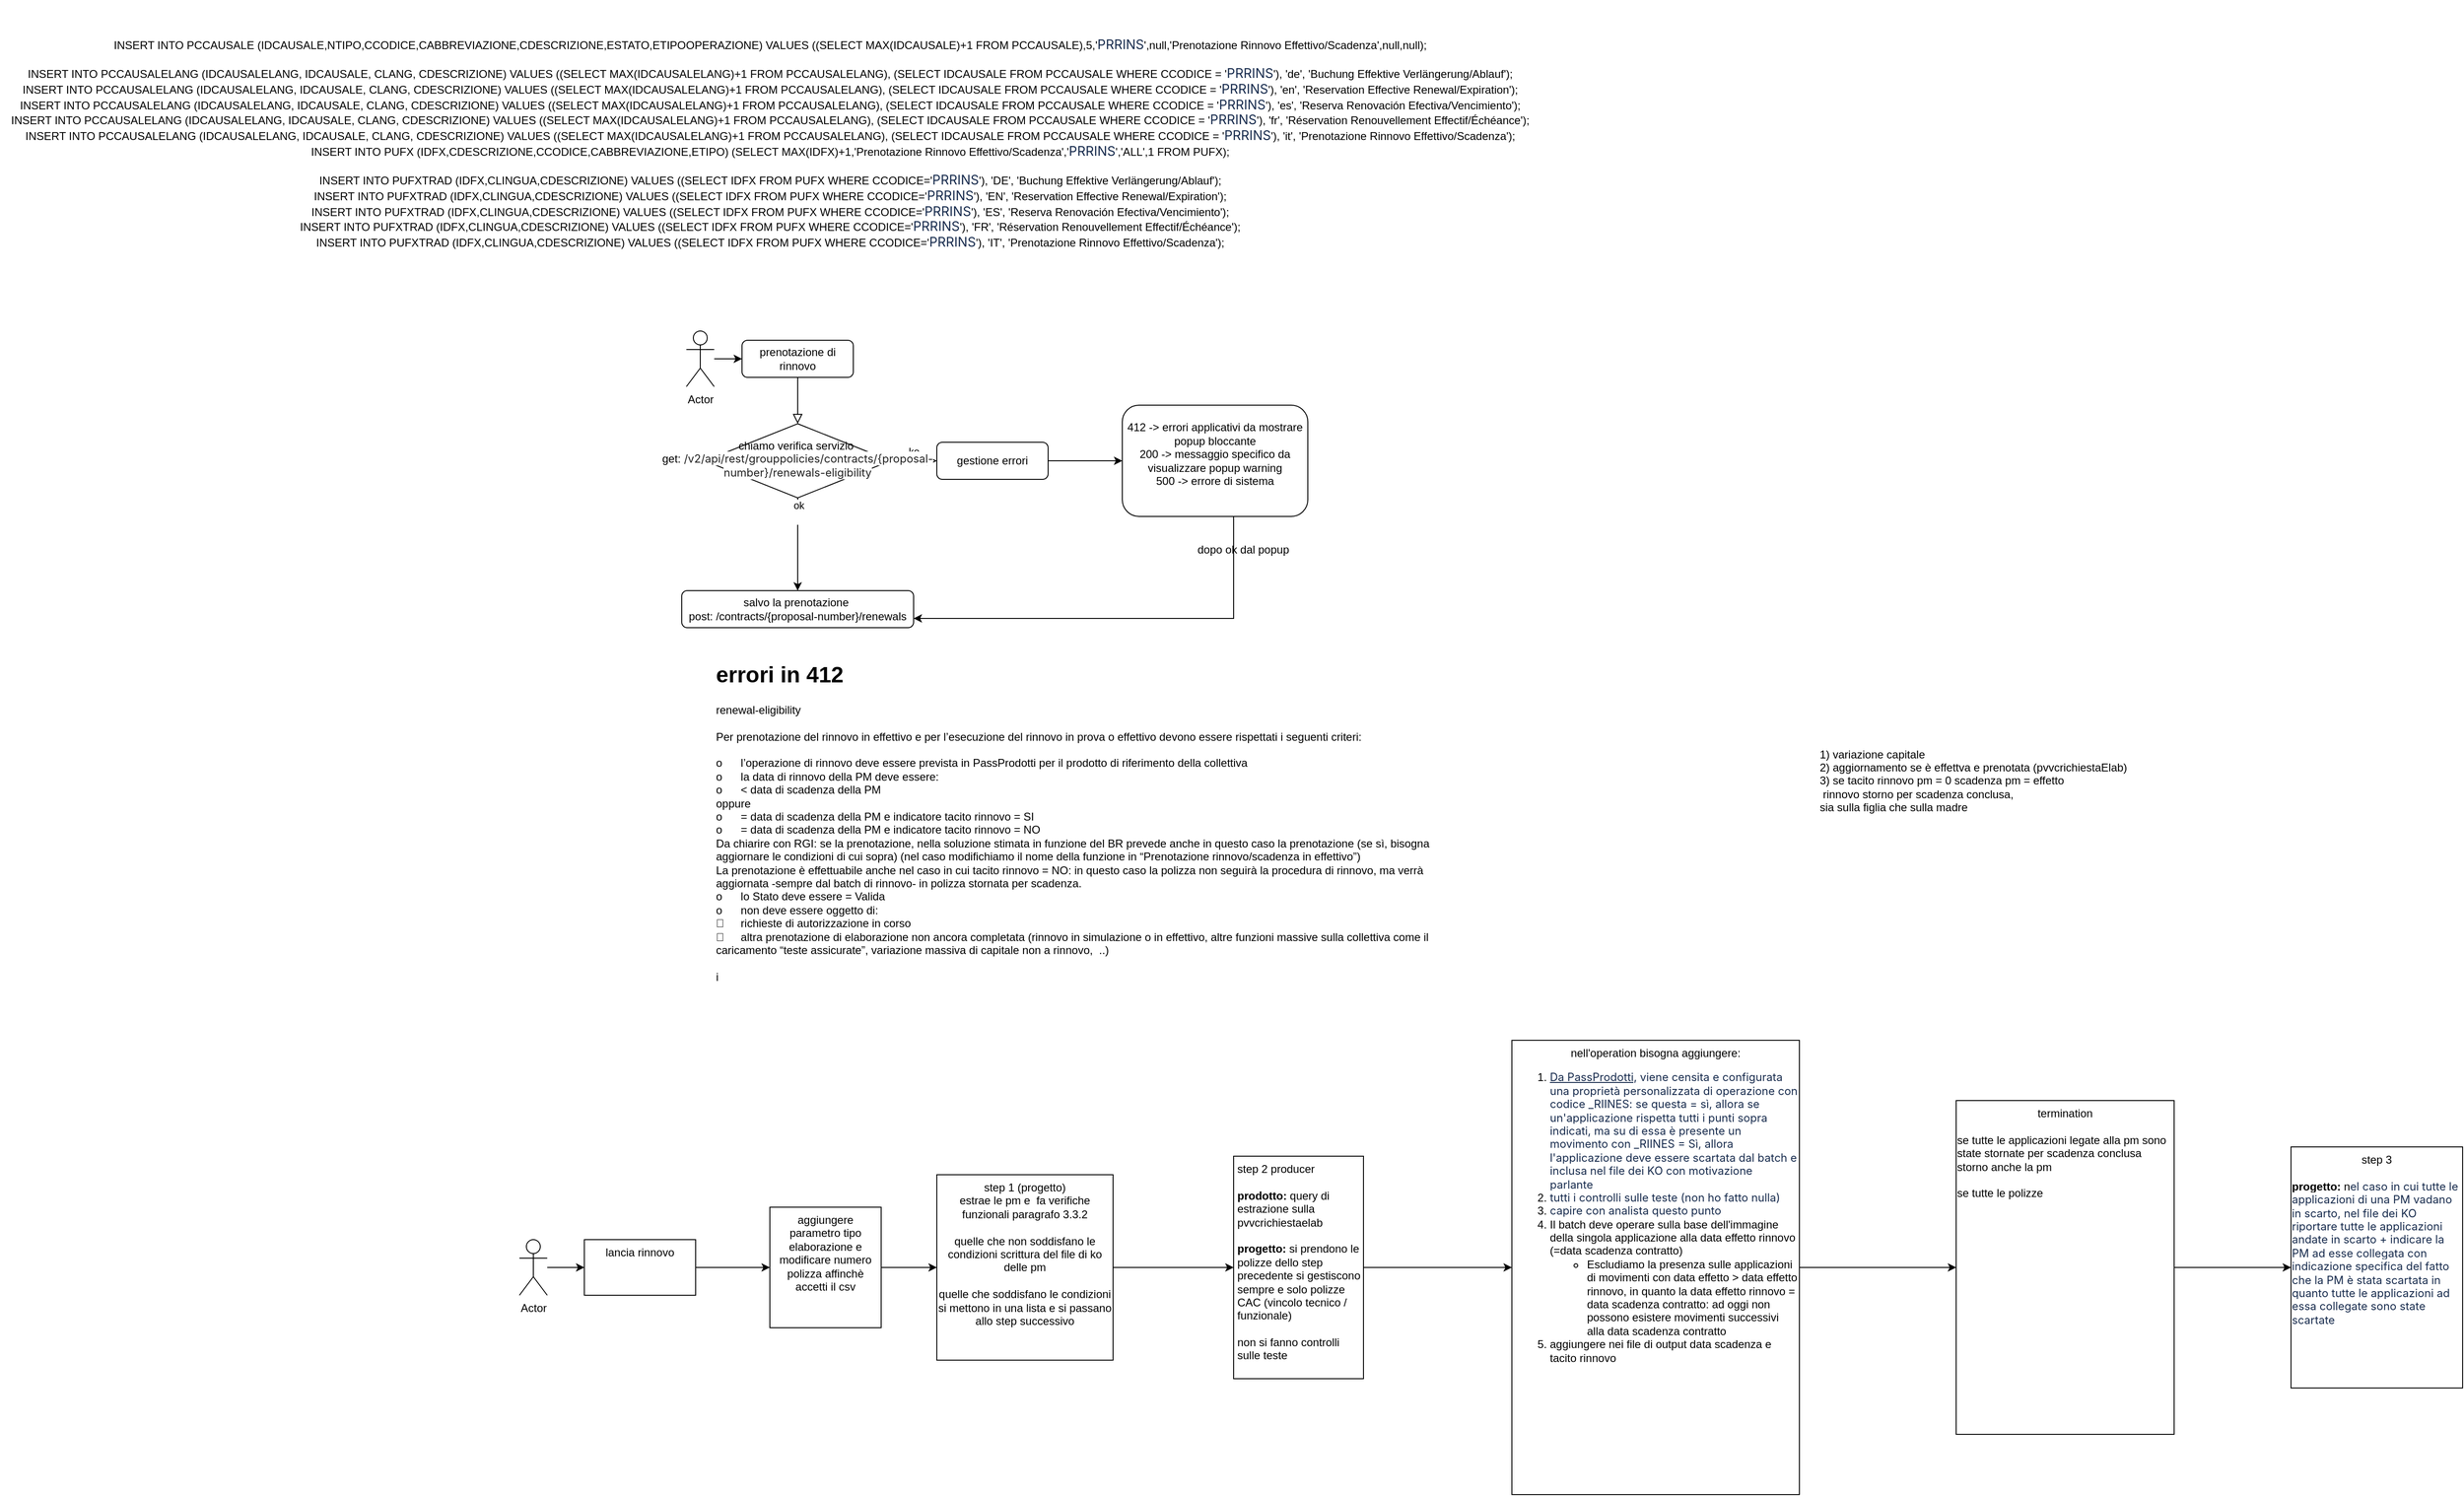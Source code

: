 <mxfile version="24.5.1" type="github">
  <diagram name="Page-1" id="xOwArk9DovRZirVe2Dwb">
    <mxGraphModel dx="1877" dy="1699" grid="1" gridSize="10" guides="1" tooltips="1" connect="1" arrows="1" fold="1" page="1" pageScale="1" pageWidth="827" pageHeight="1169" math="0" shadow="0">
      <root>
        <mxCell id="0" />
        <mxCell id="1" parent="0" />
        <mxCell id="HiW_oet_t7YTfywJ__Ob-1" value="" style="rounded=0;html=1;jettySize=auto;orthogonalLoop=1;fontSize=11;endArrow=block;endFill=0;endSize=8;strokeWidth=1;shadow=0;labelBackgroundColor=none;edgeStyle=orthogonalEdgeStyle;" edge="1" parent="1" source="HiW_oet_t7YTfywJ__Ob-2" target="HiW_oet_t7YTfywJ__Ob-6">
          <mxGeometry relative="1" as="geometry" />
        </mxCell>
        <mxCell id="HiW_oet_t7YTfywJ__Ob-2" value="prenotazione di rinnovo" style="rounded=1;whiteSpace=wrap;html=1;fontSize=12;glass=0;strokeWidth=1;shadow=0;" vertex="1" parent="1">
          <mxGeometry x="110" y="80" width="120" height="40" as="geometry" />
        </mxCell>
        <mxCell id="HiW_oet_t7YTfywJ__Ob-3" value="ko" style="edgeStyle=orthogonalEdgeStyle;rounded=0;html=1;jettySize=auto;orthogonalLoop=1;fontSize=11;endArrow=block;endFill=0;endSize=8;strokeWidth=1;shadow=0;labelBackgroundColor=none;" edge="1" parent="1" source="HiW_oet_t7YTfywJ__Ob-6" target="HiW_oet_t7YTfywJ__Ob-8">
          <mxGeometry y="10" relative="1" as="geometry">
            <mxPoint as="offset" />
          </mxGeometry>
        </mxCell>
        <mxCell id="HiW_oet_t7YTfywJ__Ob-4" value="" style="edgeStyle=orthogonalEdgeStyle;rounded=0;orthogonalLoop=1;jettySize=auto;html=1;" edge="1" parent="1" source="HiW_oet_t7YTfywJ__Ob-6" target="HiW_oet_t7YTfywJ__Ob-9">
          <mxGeometry relative="1" as="geometry" />
        </mxCell>
        <mxCell id="HiW_oet_t7YTfywJ__Ob-5" value="ok&lt;div&gt;&lt;br&gt;&lt;/div&gt;" style="edgeLabel;html=1;align=center;verticalAlign=middle;resizable=0;points=[];" vertex="1" connectable="0" parent="HiW_oet_t7YTfywJ__Ob-4">
          <mxGeometry x="-0.713" y="1" relative="1" as="geometry">
            <mxPoint as="offset" />
          </mxGeometry>
        </mxCell>
        <mxCell id="HiW_oet_t7YTfywJ__Ob-6" value="chiamo verifica servizio&amp;nbsp;&lt;div&gt;get:&amp;nbsp;&lt;span style=&quot;background-color: rgb(255, 255, 255); color: rgb(33, 33, 33); font-family: Inter, system-ui, -apple-system, BlinkMacSystemFont, &amp;quot;Segoe UI&amp;quot;, Roboto, Oxygen, Ubuntu, Cantarell, &amp;quot;Fira Sans&amp;quot;, &amp;quot;Droid Sans&amp;quot;, Helvetica, Arial, sans-serif; text-align: left; white-space-collapse: preserve;&quot;&gt;/v2/api/rest/grouppolicies/contracts/{proposal-number}/renewals-eligibility&lt;/span&gt;&lt;/div&gt;" style="rhombus;whiteSpace=wrap;html=1;shadow=0;fontFamily=Helvetica;fontSize=12;align=center;strokeWidth=1;spacing=6;spacingTop=-4;" vertex="1" parent="1">
          <mxGeometry x="70" y="170" width="200" height="80" as="geometry" />
        </mxCell>
        <mxCell id="HiW_oet_t7YTfywJ__Ob-7" value="" style="edgeStyle=orthogonalEdgeStyle;rounded=0;orthogonalLoop=1;jettySize=auto;html=1;" edge="1" parent="1" source="HiW_oet_t7YTfywJ__Ob-8" target="HiW_oet_t7YTfywJ__Ob-11">
          <mxGeometry relative="1" as="geometry" />
        </mxCell>
        <mxCell id="HiW_oet_t7YTfywJ__Ob-8" value="gestione errori" style="rounded=1;whiteSpace=wrap;html=1;fontSize=12;glass=0;strokeWidth=1;shadow=0;" vertex="1" parent="1">
          <mxGeometry x="320" y="190" width="120" height="40" as="geometry" />
        </mxCell>
        <mxCell id="HiW_oet_t7YTfywJ__Ob-9" value="salvo la prenotazione&amp;nbsp;&lt;div&gt;post: /contracts/{proposal-number}/renewals&lt;br&gt;&lt;/div&gt;" style="rounded=1;whiteSpace=wrap;html=1;fontSize=12;glass=0;strokeWidth=1;shadow=0;" vertex="1" parent="1">
          <mxGeometry x="45" y="350" width="250" height="40" as="geometry" />
        </mxCell>
        <mxCell id="HiW_oet_t7YTfywJ__Ob-10" value="" style="edgeStyle=orthogonalEdgeStyle;rounded=0;orthogonalLoop=1;jettySize=auto;html=1;entryX=1;entryY=0.75;entryDx=0;entryDy=0;" edge="1" parent="1" source="HiW_oet_t7YTfywJ__Ob-11" target="HiW_oet_t7YTfywJ__Ob-9">
          <mxGeometry relative="1" as="geometry">
            <mxPoint x="620" y="380" as="targetPoint" />
            <Array as="points">
              <mxPoint x="640" y="380" />
            </Array>
          </mxGeometry>
        </mxCell>
        <mxCell id="HiW_oet_t7YTfywJ__Ob-11" value="412 -&amp;gt; errori applicativi da mostrare popup bloccante&lt;div&gt;200 -&amp;gt; messaggio specifico da visualizzare popup warning&lt;/div&gt;&lt;div&gt;500 -&amp;gt; errore di sistema&lt;/div&gt;&lt;div&gt;&lt;br&gt;&lt;/div&gt;" style="whiteSpace=wrap;html=1;rounded=1;glass=0;strokeWidth=1;shadow=0;" vertex="1" parent="1">
          <mxGeometry x="520" y="150" width="200" height="120" as="geometry" />
        </mxCell>
        <mxCell id="HiW_oet_t7YTfywJ__Ob-12" value="" style="edgeStyle=orthogonalEdgeStyle;rounded=0;orthogonalLoop=1;jettySize=auto;html=1;" edge="1" parent="1" source="HiW_oet_t7YTfywJ__Ob-13" target="HiW_oet_t7YTfywJ__Ob-2">
          <mxGeometry relative="1" as="geometry" />
        </mxCell>
        <mxCell id="HiW_oet_t7YTfywJ__Ob-13" value="Actor" style="shape=umlActor;verticalLabelPosition=bottom;verticalAlign=top;html=1;outlineConnect=0;" vertex="1" parent="1">
          <mxGeometry x="50" y="70" width="30" height="60" as="geometry" />
        </mxCell>
        <mxCell id="HiW_oet_t7YTfywJ__Ob-14" value="dopo ok dal popup&lt;div&gt;&lt;br&gt;&lt;/div&gt;" style="text;html=1;align=center;verticalAlign=middle;resizable=0;points=[];autosize=1;strokeColor=none;fillColor=none;" vertex="1" parent="1">
          <mxGeometry x="590" y="293" width="120" height="40" as="geometry" />
        </mxCell>
        <mxCell id="HiW_oet_t7YTfywJ__Ob-15" value="&lt;h1 style=&quot;margin-top: 0px;&quot;&gt;errori in 412&lt;/h1&gt;&lt;div&gt;&lt;div&gt;renewal-eligibility&lt;/div&gt;&lt;div&gt;&lt;br&gt;&lt;/div&gt;&lt;div&gt;Per prenotazione del rinnovo in effettivo e per l’esecuzione del rinnovo in prova o effettivo devono essere rispettati i seguenti criteri:&lt;/div&gt;&lt;div&gt;&lt;br&gt;&lt;/div&gt;&lt;div&gt;o&lt;span style=&quot;white-space:pre&quot;&gt;&#x9;&lt;/span&gt;l’operazione di rinnovo deve essere prevista in PassProdotti per il prodotto di riferimento della collettiva&lt;/div&gt;&lt;div&gt;o&lt;span style=&quot;white-space:pre&quot;&gt;&#x9;&lt;/span&gt;la data di rinnovo della PM deve essere:&lt;/div&gt;&lt;div&gt;o&lt;span style=&quot;white-space:pre&quot;&gt;&#x9;&lt;/span&gt;&amp;lt; data di scadenza della PM&lt;/div&gt;&lt;div&gt;oppure&lt;/div&gt;&lt;div&gt;o&lt;span style=&quot;white-space:pre&quot;&gt;&#x9;&lt;/span&gt;= data di scadenza della PM e indicatore tacito rinnovo = SI&lt;/div&gt;&lt;div&gt;o&lt;span style=&quot;white-space:pre&quot;&gt;&#x9;&lt;/span&gt;= data di scadenza della PM e indicatore tacito rinnovo = NO&lt;/div&gt;&lt;div&gt;Da chiarire con RGI: se la prenotazione, nella soluzione stimata in funzione del BR prevede anche in questo caso la prenotazione (se sì, bisogna aggiornare le condizioni di cui sopra) (nel caso modifichiamo il nome della funzione in “Prenotazione rinnovo/scadenza in effettivo”)&amp;nbsp;&lt;/div&gt;&lt;div&gt;La prenotazione è effettuabile anche nel caso in cui tacito rinnovo = NO: in questo caso la polizza non seguirà la procedura di rinnovo, ma verrà aggiornata -sempre dal batch di rinnovo- in polizza stornata per scadenza.&lt;/div&gt;&lt;div&gt;o&lt;span style=&quot;white-space:pre&quot;&gt;&#x9;&lt;/span&gt;lo Stato deve essere = Valida&lt;/div&gt;&lt;div&gt;o&lt;span style=&quot;white-space:pre&quot;&gt;&#x9;&lt;/span&gt;non deve essere oggetto di:&lt;/div&gt;&lt;div&gt;&lt;span style=&quot;white-space:pre&quot;&gt;&#x9;&lt;/span&gt;richieste di autorizzazione in corso&lt;/div&gt;&lt;div&gt;&lt;span style=&quot;white-space:pre&quot;&gt;&#x9;&lt;/span&gt;altra prenotazione di elaborazione non ancora completata (rinnovo in simulazione o in effettivo, altre funzioni massive sulla collettiva come il caricamento “teste assicurate”, variazione massiva di capitale non a rinnovo,&amp;nbsp; ..)&lt;/div&gt;&lt;div&gt;&lt;br&gt;&lt;/div&gt;&lt;div&gt;i&lt;/div&gt;&lt;/div&gt;&lt;div&gt;&lt;br&gt;&lt;/div&gt;" style="text;html=1;whiteSpace=wrap;overflow=hidden;rounded=0;" vertex="1" parent="1">
          <mxGeometry x="80" y="420" width="810" height="490" as="geometry" />
        </mxCell>
        <mxCell id="HiW_oet_t7YTfywJ__Ob-16" value="&lt;div&gt;&lt;br&gt;&lt;/div&gt;&lt;div&gt;&lt;br&gt;&lt;/div&gt;&lt;div&gt;INSERT INTO PCCAUSALE (IDCAUSALE,NTIPO,CCODICE,CABBREVIAZIONE,CDESCRIZIONE,ESTATO,ETIPOOPERAZIONE) VALUES ((SELECT MAX(IDCAUSALE)+1 FROM PCCAUSALE),5,&#39;&lt;span style=&quot;color: rgb(23, 43, 77); font-family: -apple-system, BlinkMacSystemFont, &amp;quot;Segoe UI&amp;quot;, Roboto, Oxygen, Ubuntu, &amp;quot;Fira Sans&amp;quot;, &amp;quot;Droid Sans&amp;quot;, &amp;quot;Helvetica Neue&amp;quot;, sans-serif; font-size: 14px; text-align: left; text-wrap: wrap; background-color: rgb(255, 255, 255);&quot;&gt;PRRINS&lt;/span&gt;&#39;,null,&#39;Prenotazione Rinnovo Effettivo/Scadenza&#39;,null,null);&lt;/div&gt;&lt;div&gt;&lt;br&gt;&lt;/div&gt;&lt;div&gt;INSERT INTO PCCAUSALELANG (IDCAUSALELANG, IDCAUSALE, CLANG, CDESCRIZIONE) VALUES ((SELECT MAX(IDCAUSALELANG)+1 FROM PCCAUSALELANG), (SELECT IDCAUSALE FROM PCCAUSALE WHERE CCODICE = &#39;&lt;span style=&quot;color: rgb(23, 43, 77); font-family: -apple-system, BlinkMacSystemFont, &amp;quot;Segoe UI&amp;quot;, Roboto, Oxygen, Ubuntu, &amp;quot;Fira Sans&amp;quot;, &amp;quot;Droid Sans&amp;quot;, &amp;quot;Helvetica Neue&amp;quot;, sans-serif; font-size: 14px; text-align: left; text-wrap: wrap; background-color: rgb(255, 255, 255);&quot;&gt;PRRINS&lt;/span&gt;&#39;), &#39;de&#39;, &#39;Buchung Effektive Verlängerung/Ablauf&#39;);&lt;/div&gt;&lt;div&gt;INSERT INTO PCCAUSALELANG (IDCAUSALELANG, IDCAUSALE, CLANG, CDESCRIZIONE) VALUES ((SELECT MAX(IDCAUSALELANG)+1 FROM PCCAUSALELANG), (SELECT IDCAUSALE FROM PCCAUSALE WHERE CCODICE = &#39;&lt;span style=&quot;color: rgb(23, 43, 77); font-family: -apple-system, BlinkMacSystemFont, &amp;quot;Segoe UI&amp;quot;, Roboto, Oxygen, Ubuntu, &amp;quot;Fira Sans&amp;quot;, &amp;quot;Droid Sans&amp;quot;, &amp;quot;Helvetica Neue&amp;quot;, sans-serif; font-size: 14px; text-align: left; text-wrap: wrap; background-color: rgb(255, 255, 255);&quot;&gt;PRRINS&lt;/span&gt;&#39;), &#39;en&#39;, &#39;Reservation Effective Renewal/Expiration&#39;);&lt;/div&gt;&lt;div&gt;INSERT INTO PCCAUSALELANG (IDCAUSALELANG, IDCAUSALE, CLANG, CDESCRIZIONE) VALUES ((SELECT MAX(IDCAUSALELANG)+1 FROM PCCAUSALELANG), (SELECT IDCAUSALE FROM PCCAUSALE WHERE CCODICE = &#39;&lt;span style=&quot;color: rgb(23, 43, 77); font-family: -apple-system, BlinkMacSystemFont, &amp;quot;Segoe UI&amp;quot;, Roboto, Oxygen, Ubuntu, &amp;quot;Fira Sans&amp;quot;, &amp;quot;Droid Sans&amp;quot;, &amp;quot;Helvetica Neue&amp;quot;, sans-serif; font-size: 14px; text-align: left; text-wrap: wrap; background-color: rgb(255, 255, 255);&quot;&gt;PRRINS&lt;/span&gt;&#39;), &#39;es&#39;, &#39;Reserva Renovación Efectiva/Vencimiento&#39;);&lt;/div&gt;&lt;div&gt;INSERT INTO PCCAUSALELANG (IDCAUSALELANG, IDCAUSALE, CLANG, CDESCRIZIONE) VALUES ((SELECT MAX(IDCAUSALELANG)+1 FROM PCCAUSALELANG), (SELECT IDCAUSALE FROM PCCAUSALE WHERE CCODICE = &#39;&lt;span style=&quot;color: rgb(23, 43, 77); font-family: -apple-system, BlinkMacSystemFont, &amp;quot;Segoe UI&amp;quot;, Roboto, Oxygen, Ubuntu, &amp;quot;Fira Sans&amp;quot;, &amp;quot;Droid Sans&amp;quot;, &amp;quot;Helvetica Neue&amp;quot;, sans-serif; font-size: 14px; text-align: left; text-wrap: wrap; background-color: rgb(255, 255, 255);&quot;&gt;PRRINS&lt;/span&gt;&#39;), &#39;fr&#39;, &#39;Réservation Renouvellement Effectif/Échéance&#39;);&lt;/div&gt;&lt;div&gt;INSERT INTO PCCAUSALELANG (IDCAUSALELANG, IDCAUSALE, CLANG, CDESCRIZIONE) VALUES ((SELECT MAX(IDCAUSALELANG)+1 FROM PCCAUSALELANG), (SELECT IDCAUSALE FROM PCCAUSALE WHERE CCODICE = &#39;&lt;span style=&quot;color: rgb(23, 43, 77); font-family: -apple-system, BlinkMacSystemFont, &amp;quot;Segoe UI&amp;quot;, Roboto, Oxygen, Ubuntu, &amp;quot;Fira Sans&amp;quot;, &amp;quot;Droid Sans&amp;quot;, &amp;quot;Helvetica Neue&amp;quot;, sans-serif; font-size: 14px; text-align: left; text-wrap: wrap; background-color: rgb(255, 255, 255);&quot;&gt;PRRINS&lt;/span&gt;&#39;), &#39;it&#39;, &#39;Prenotazione Rinnovo Effettivo/Scadenza&#39;);&lt;/div&gt;&lt;div&gt;&lt;span style=&quot;background-color: initial;&quot;&gt;INSERT INTO PUFX (IDFX,CDESCRIZIONE,CCODICE,CABBREVIAZIONE,ETIPO) (SELECT MAX(IDFX)+1,&#39;Prenotazione Rinnovo Effettivo/Scadenza&#39;,&#39;&lt;/span&gt;&lt;span style=&quot;color: rgb(23, 43, 77); font-family: -apple-system, BlinkMacSystemFont, &amp;quot;Segoe UI&amp;quot;, Roboto, Oxygen, Ubuntu, &amp;quot;Fira Sans&amp;quot;, &amp;quot;Droid Sans&amp;quot;, &amp;quot;Helvetica Neue&amp;quot;, sans-serif; font-size: 14px; text-align: left; text-wrap: wrap; background-color: rgb(255, 255, 255);&quot;&gt;PRRINS&lt;/span&gt;&lt;span style=&quot;background-color: initial;&quot;&gt;&#39;,&#39;ALL&#39;,1 FROM PUFX);&lt;/span&gt;&lt;br&gt;&lt;/div&gt;&lt;div&gt;&lt;br&gt;&lt;/div&gt;&lt;div&gt;INSERT INTO PUFXTRAD (IDFX,CLINGUA,CDESCRIZIONE) VALUES ((SELECT IDFX FROM PUFX WHERE CCODICE=&#39;&lt;span style=&quot;color: rgb(23, 43, 77); font-family: -apple-system, BlinkMacSystemFont, &amp;quot;Segoe UI&amp;quot;, Roboto, Oxygen, Ubuntu, &amp;quot;Fira Sans&amp;quot;, &amp;quot;Droid Sans&amp;quot;, &amp;quot;Helvetica Neue&amp;quot;, sans-serif; font-size: 14px; text-align: left; text-wrap: wrap; background-color: rgb(255, 255, 255);&quot;&gt;PRRINS&lt;/span&gt;&#39;), &#39;DE&#39;, &#39;Buchung Effektive Verlängerung/Ablauf&#39;);&lt;/div&gt;&lt;div&gt;INSERT INTO PUFXTRAD (IDFX,CLINGUA,CDESCRIZIONE) VALUES ((SELECT IDFX FROM PUFX WHERE CCODICE=&#39;&lt;span style=&quot;color: rgb(23, 43, 77); font-family: -apple-system, BlinkMacSystemFont, &amp;quot;Segoe UI&amp;quot;, Roboto, Oxygen, Ubuntu, &amp;quot;Fira Sans&amp;quot;, &amp;quot;Droid Sans&amp;quot;, &amp;quot;Helvetica Neue&amp;quot;, sans-serif; font-size: 14px; text-align: left; text-wrap: wrap; background-color: rgb(255, 255, 255);&quot;&gt;PRRINS&lt;/span&gt;&#39;), &#39;EN&#39;, &#39;Reservation Effective Renewal/Expiration&#39;);&lt;/div&gt;&lt;div&gt;INSERT INTO PUFXTRAD (IDFX,CLINGUA,CDESCRIZIONE) VALUES ((SELECT IDFX FROM PUFX WHERE CCODICE=&#39;&lt;span style=&quot;color: rgb(23, 43, 77); font-family: -apple-system, BlinkMacSystemFont, &amp;quot;Segoe UI&amp;quot;, Roboto, Oxygen, Ubuntu, &amp;quot;Fira Sans&amp;quot;, &amp;quot;Droid Sans&amp;quot;, &amp;quot;Helvetica Neue&amp;quot;, sans-serif; font-size: 14px; text-align: left; text-wrap: wrap; background-color: rgb(255, 255, 255);&quot;&gt;PRRINS&lt;/span&gt;&#39;), &#39;ES&#39;, &#39;Reserva Renovación Efectiva/Vencimiento&#39;);&lt;/div&gt;&lt;div&gt;INSERT INTO PUFXTRAD (IDFX,CLINGUA,CDESCRIZIONE) VALUES ((SELECT IDFX FROM PUFX WHERE CCODICE=&#39;&lt;span style=&quot;color: rgb(23, 43, 77); font-family: -apple-system, BlinkMacSystemFont, &amp;quot;Segoe UI&amp;quot;, Roboto, Oxygen, Ubuntu, &amp;quot;Fira Sans&amp;quot;, &amp;quot;Droid Sans&amp;quot;, &amp;quot;Helvetica Neue&amp;quot;, sans-serif; font-size: 14px; text-align: left; text-wrap: wrap; background-color: rgb(255, 255, 255);&quot;&gt;PRRINS&lt;/span&gt;&#39;), &#39;FR&#39;, &#39;Réservation Renouvellement Effectif/Échéance&#39;);&lt;/div&gt;&lt;div&gt;INSERT INTO PUFXTRAD (IDFX,CLINGUA,CDESCRIZIONE) VALUES ((SELECT IDFX FROM PUFX WHERE CCODICE=&#39;&lt;span style=&quot;color: rgb(23, 43, 77); font-family: -apple-system, BlinkMacSystemFont, &amp;quot;Segoe UI&amp;quot;, Roboto, Oxygen, Ubuntu, &amp;quot;Fira Sans&amp;quot;, &amp;quot;Droid Sans&amp;quot;, &amp;quot;Helvetica Neue&amp;quot;, sans-serif; font-size: 14px; text-align: left; text-wrap: wrap; background-color: rgb(255, 255, 255);&quot;&gt;PRRINS&lt;/span&gt;&#39;), &#39;IT&#39;, &#39;Prenotazione Rinnovo Effettivo/Scadenza&#39;);&lt;/div&gt;" style="text;html=1;align=center;verticalAlign=middle;resizable=0;points=[];autosize=1;strokeColor=none;fillColor=none;" vertex="1" parent="1">
          <mxGeometry x="-690" y="-287" width="1660" height="280" as="geometry" />
        </mxCell>
        <mxCell id="HiW_oet_t7YTfywJ__Ob-17" value="" style="edgeStyle=orthogonalEdgeStyle;rounded=0;orthogonalLoop=1;jettySize=auto;html=1;" edge="1" parent="1" source="HiW_oet_t7YTfywJ__Ob-18" target="HiW_oet_t7YTfywJ__Ob-20">
          <mxGeometry relative="1" as="geometry" />
        </mxCell>
        <mxCell id="HiW_oet_t7YTfywJ__Ob-18" value="Actor" style="shape=umlActor;verticalLabelPosition=bottom;verticalAlign=top;html=1;outlineConnect=0;" vertex="1" parent="1">
          <mxGeometry x="-130" y="1050" width="30" height="60" as="geometry" />
        </mxCell>
        <mxCell id="HiW_oet_t7YTfywJ__Ob-19" value="" style="edgeStyle=orthogonalEdgeStyle;rounded=0;orthogonalLoop=1;jettySize=auto;html=1;" edge="1" parent="1" source="HiW_oet_t7YTfywJ__Ob-20" target="HiW_oet_t7YTfywJ__Ob-28">
          <mxGeometry relative="1" as="geometry" />
        </mxCell>
        <mxCell id="HiW_oet_t7YTfywJ__Ob-20" value="lancia rinnovo&lt;div&gt;&lt;br&gt;&lt;/div&gt;" style="whiteSpace=wrap;html=1;verticalAlign=top;" vertex="1" parent="1">
          <mxGeometry x="-60" y="1050" width="120" height="60" as="geometry" />
        </mxCell>
        <mxCell id="HiW_oet_t7YTfywJ__Ob-21" value="" style="edgeStyle=orthogonalEdgeStyle;rounded=0;orthogonalLoop=1;jettySize=auto;html=1;" edge="1" parent="1" source="HiW_oet_t7YTfywJ__Ob-22" target="HiW_oet_t7YTfywJ__Ob-24">
          <mxGeometry relative="1" as="geometry" />
        </mxCell>
        <mxCell id="HiW_oet_t7YTfywJ__Ob-22" value="step 1 (progetto)&lt;div&gt;estrae le pm e&amp;nbsp; fa verifiche funzionali paragrafo 3.3.2&lt;/div&gt;&lt;div&gt;&lt;br&gt;&lt;/div&gt;&lt;div&gt;quelle che non soddisfano le condizioni scrittura del file di ko delle pm&lt;/div&gt;&lt;div&gt;&lt;br&gt;&lt;/div&gt;&lt;div&gt;quelle che soddisfano le condizioni si mettono in una lista e si passano allo step successivo&lt;/div&gt;&lt;div&gt;&lt;br&gt;&lt;/div&gt;" style="whiteSpace=wrap;html=1;verticalAlign=top;" vertex="1" parent="1">
          <mxGeometry x="320" y="980" width="190" height="200" as="geometry" />
        </mxCell>
        <mxCell id="HiW_oet_t7YTfywJ__Ob-23" value="" style="edgeStyle=orthogonalEdgeStyle;rounded=0;orthogonalLoop=1;jettySize=auto;html=1;" edge="1" parent="1" source="HiW_oet_t7YTfywJ__Ob-24" target="HiW_oet_t7YTfywJ__Ob-26">
          <mxGeometry relative="1" as="geometry" />
        </mxCell>
        <mxCell id="HiW_oet_t7YTfywJ__Ob-24" value="step 2 producer&lt;div&gt;&lt;br&gt;&lt;/div&gt;&lt;div&gt;&lt;b&gt;prodotto:&lt;/b&gt; query di estrazione sulla pvvcrichiestaelab&lt;/div&gt;&lt;div&gt;&lt;br&gt;&lt;/div&gt;&lt;div&gt;&lt;b&gt;progetto:&lt;/b&gt; si prendono le polizze dello step precedente si gestiscono sempre e solo polizze CAC (vincolo tecnico / funzionale)&lt;/div&gt;&lt;div&gt;&lt;br&gt;&lt;/div&gt;&lt;div&gt;non si fanno controlli sulle teste&amp;nbsp;&lt;/div&gt;" style="whiteSpace=wrap;html=1;verticalAlign=top;align=left;spacingTop=0;spacingLeft=2;spacingRight=1;" vertex="1" parent="1">
          <mxGeometry x="640" y="960" width="140" height="240" as="geometry" />
        </mxCell>
        <mxCell id="HiW_oet_t7YTfywJ__Ob-32" value="" style="edgeStyle=orthogonalEdgeStyle;rounded=0;orthogonalLoop=1;jettySize=auto;html=1;" edge="1" parent="1" source="HiW_oet_t7YTfywJ__Ob-26" target="HiW_oet_t7YTfywJ__Ob-31">
          <mxGeometry relative="1" as="geometry" />
        </mxCell>
        <mxCell id="HiW_oet_t7YTfywJ__Ob-26" value="nell&#39;operation bisogna aggiungere:&lt;div style=&quot;text-align: left;&quot;&gt;&lt;ol&gt;&lt;li&gt;&lt;ins style=&quot;background-color: rgb(255, 255, 255); color: rgb(23, 43, 77); font-family: -apple-system, BlinkMacSystemFont, &amp;quot;Segoe UI&amp;quot;, Roboto, Oxygen, Ubuntu, &amp;quot;Fira Sans&amp;quot;, &amp;quot;Droid Sans&amp;quot;, &amp;quot;Helvetica Neue&amp;quot;, sans-serif;&quot;&gt;Da PassProdotti&lt;/ins&gt;&lt;span style=&quot;background-color: rgb(255, 255, 255); color: rgb(23, 43, 77); font-family: -apple-system, BlinkMacSystemFont, &amp;quot;Segoe UI&amp;quot;, Roboto, Oxygen, Ubuntu, &amp;quot;Fira Sans&amp;quot;, &amp;quot;Droid Sans&amp;quot;, &amp;quot;Helvetica Neue&amp;quot;, sans-serif;&quot;&gt;, viene censita e configurata una proprietà personalizzata di operazione con codice _RIINES: se questa = sì, allora se un&#39;applicazione rispetta tutti i punti sopra indicati, ma su di essa è presente un movimento con _RIINES = Sì, allora l&#39;applicazione deve essere scartata dal batch e inclusa nel file dei KO con motivazione parlante&lt;/span&gt;&lt;/li&gt;&lt;li&gt;&lt;span style=&quot;background-color: rgb(255, 255, 255); color: rgb(23, 43, 77); font-family: -apple-system, BlinkMacSystemFont, &amp;quot;Segoe UI&amp;quot;, Roboto, Oxygen, Ubuntu, &amp;quot;Fira Sans&amp;quot;, &amp;quot;Droid Sans&amp;quot;, &amp;quot;Helvetica Neue&amp;quot;, sans-serif;&quot;&gt;tutti i controlli sulle teste (non ho fatto nulla)&lt;/span&gt;&lt;/li&gt;&lt;li&gt;&lt;span style=&quot;background-color: rgb(255, 255, 255); color: rgb(23, 43, 77); font-family: -apple-system, BlinkMacSystemFont, &amp;quot;Segoe UI&amp;quot;, Roboto, Oxygen, Ubuntu, &amp;quot;Fira Sans&amp;quot;, &amp;quot;Droid Sans&amp;quot;, &amp;quot;Helvetica Neue&amp;quot;, sans-serif;&quot;&gt;capire con analista questo punto&lt;/span&gt;&lt;/li&gt;&lt;li&gt;Il batch deve operare sulla base dell&#39;immagine della singola applicazione alla data effetto rinnovo (=data scadenza contratto)&lt;/li&gt;&lt;ul style=&quot;margin: 0px;&quot;&gt;&lt;li&gt;Escludiamo la presenza sulle applicazioni di movimenti con data effetto &amp;gt; data effetto rinnovo, in quanto la data effetto rinnovo = data scadenza contratto: ad oggi non possono esistere movimenti successivi alla data scadenza contratto&lt;/li&gt;&lt;/ul&gt;&lt;li&gt;aggiungere nei file di output data scadenza e tacito rinnovo&lt;/li&gt;&lt;/ol&gt;&lt;/div&gt;" style="whiteSpace=wrap;html=1;verticalAlign=top;" vertex="1" parent="1">
          <mxGeometry x="940" y="835" width="310" height="490" as="geometry" />
        </mxCell>
        <mxCell id="HiW_oet_t7YTfywJ__Ob-27" value="" style="edgeStyle=orthogonalEdgeStyle;rounded=0;orthogonalLoop=1;jettySize=auto;html=1;" edge="1" parent="1" source="HiW_oet_t7YTfywJ__Ob-28" target="HiW_oet_t7YTfywJ__Ob-22">
          <mxGeometry relative="1" as="geometry" />
        </mxCell>
        <mxCell id="HiW_oet_t7YTfywJ__Ob-28" value="&lt;div&gt;aggiungere parametro tipo elaborazione e modificare numero polizza affinchè accetti il csv&lt;/div&gt;" style="whiteSpace=wrap;html=1;verticalAlign=top;" vertex="1" parent="1">
          <mxGeometry x="140" y="1015" width="120" height="130" as="geometry" />
        </mxCell>
        <mxCell id="HiW_oet_t7YTfywJ__Ob-29" value="step 3&lt;div&gt;&lt;br&gt;&lt;/div&gt;&lt;div style=&quot;text-align: left;&quot;&gt;&lt;b&gt;progetto: &lt;/b&gt;n&lt;span style=&quot;background-color: rgb(255, 255, 255); color: rgb(23, 43, 77); font-family: -apple-system, BlinkMacSystemFont, &amp;quot;Segoe UI&amp;quot;, Roboto, Oxygen, Ubuntu, &amp;quot;Fira Sans&amp;quot;, &amp;quot;Droid Sans&amp;quot;, &amp;quot;Helvetica Neue&amp;quot;, sans-serif;&quot;&gt;el caso in cui tutte le applicazioni di una PM vadano in scarto, nel file dei KO riportare tutte le applicazioni andate in scarto + indicare la PM ad esse collegata con indicazione specifica del fatto che la PM è stata scartata in quanto tutte le applicazioni ad essa collegate sono state scartate&lt;/span&gt;&lt;/div&gt;" style="whiteSpace=wrap;html=1;verticalAlign=top;" vertex="1" parent="1">
          <mxGeometry x="1780" y="950" width="185" height="260" as="geometry" />
        </mxCell>
        <mxCell id="HiW_oet_t7YTfywJ__Ob-30" value="1) variazione capitale&lt;div&gt;2) aggiornamento se è effettva e prenotata (pvvcrichiestaElab)&lt;/div&gt;&lt;div&gt;3) se tacito rinnovo pm = 0 scadenza pm = effetto&lt;/div&gt;&lt;div&gt;&amp;nbsp;rinnovo storno per scadenza conclusa,&amp;nbsp;&lt;/div&gt;&lt;div&gt;sia sulla figlia che sulla madre&lt;/div&gt;" style="text;html=1;align=left;verticalAlign=middle;resizable=0;points=[];autosize=1;strokeColor=none;fillColor=none;" vertex="1" parent="1">
          <mxGeometry x="1270" y="510" width="350" height="90" as="geometry" />
        </mxCell>
        <mxCell id="HiW_oet_t7YTfywJ__Ob-34" value="" style="edgeStyle=orthogonalEdgeStyle;rounded=0;orthogonalLoop=1;jettySize=auto;html=1;entryX=0;entryY=0.5;entryDx=0;entryDy=0;" edge="1" parent="1" source="HiW_oet_t7YTfywJ__Ob-31" target="HiW_oet_t7YTfywJ__Ob-29">
          <mxGeometry relative="1" as="geometry">
            <mxPoint x="1817.5" y="1080" as="targetPoint" />
          </mxGeometry>
        </mxCell>
        <mxCell id="HiW_oet_t7YTfywJ__Ob-31" value="termination&lt;div&gt;&lt;br&gt;&lt;/div&gt;&lt;div style=&quot;text-align: left;&quot;&gt;se tutte le applicazioni legate alla pm sono state stornate per scadenza conclusa storno anche la pm&lt;/div&gt;&lt;div style=&quot;text-align: left;&quot;&gt;&lt;br&gt;&lt;/div&gt;&lt;div style=&quot;text-align: left;&quot;&gt;se tutte le polizze&amp;nbsp;&lt;/div&gt;" style="whiteSpace=wrap;html=1;verticalAlign=top;" vertex="1" parent="1">
          <mxGeometry x="1419" y="900" width="235" height="360" as="geometry" />
        </mxCell>
      </root>
    </mxGraphModel>
  </diagram>
</mxfile>
